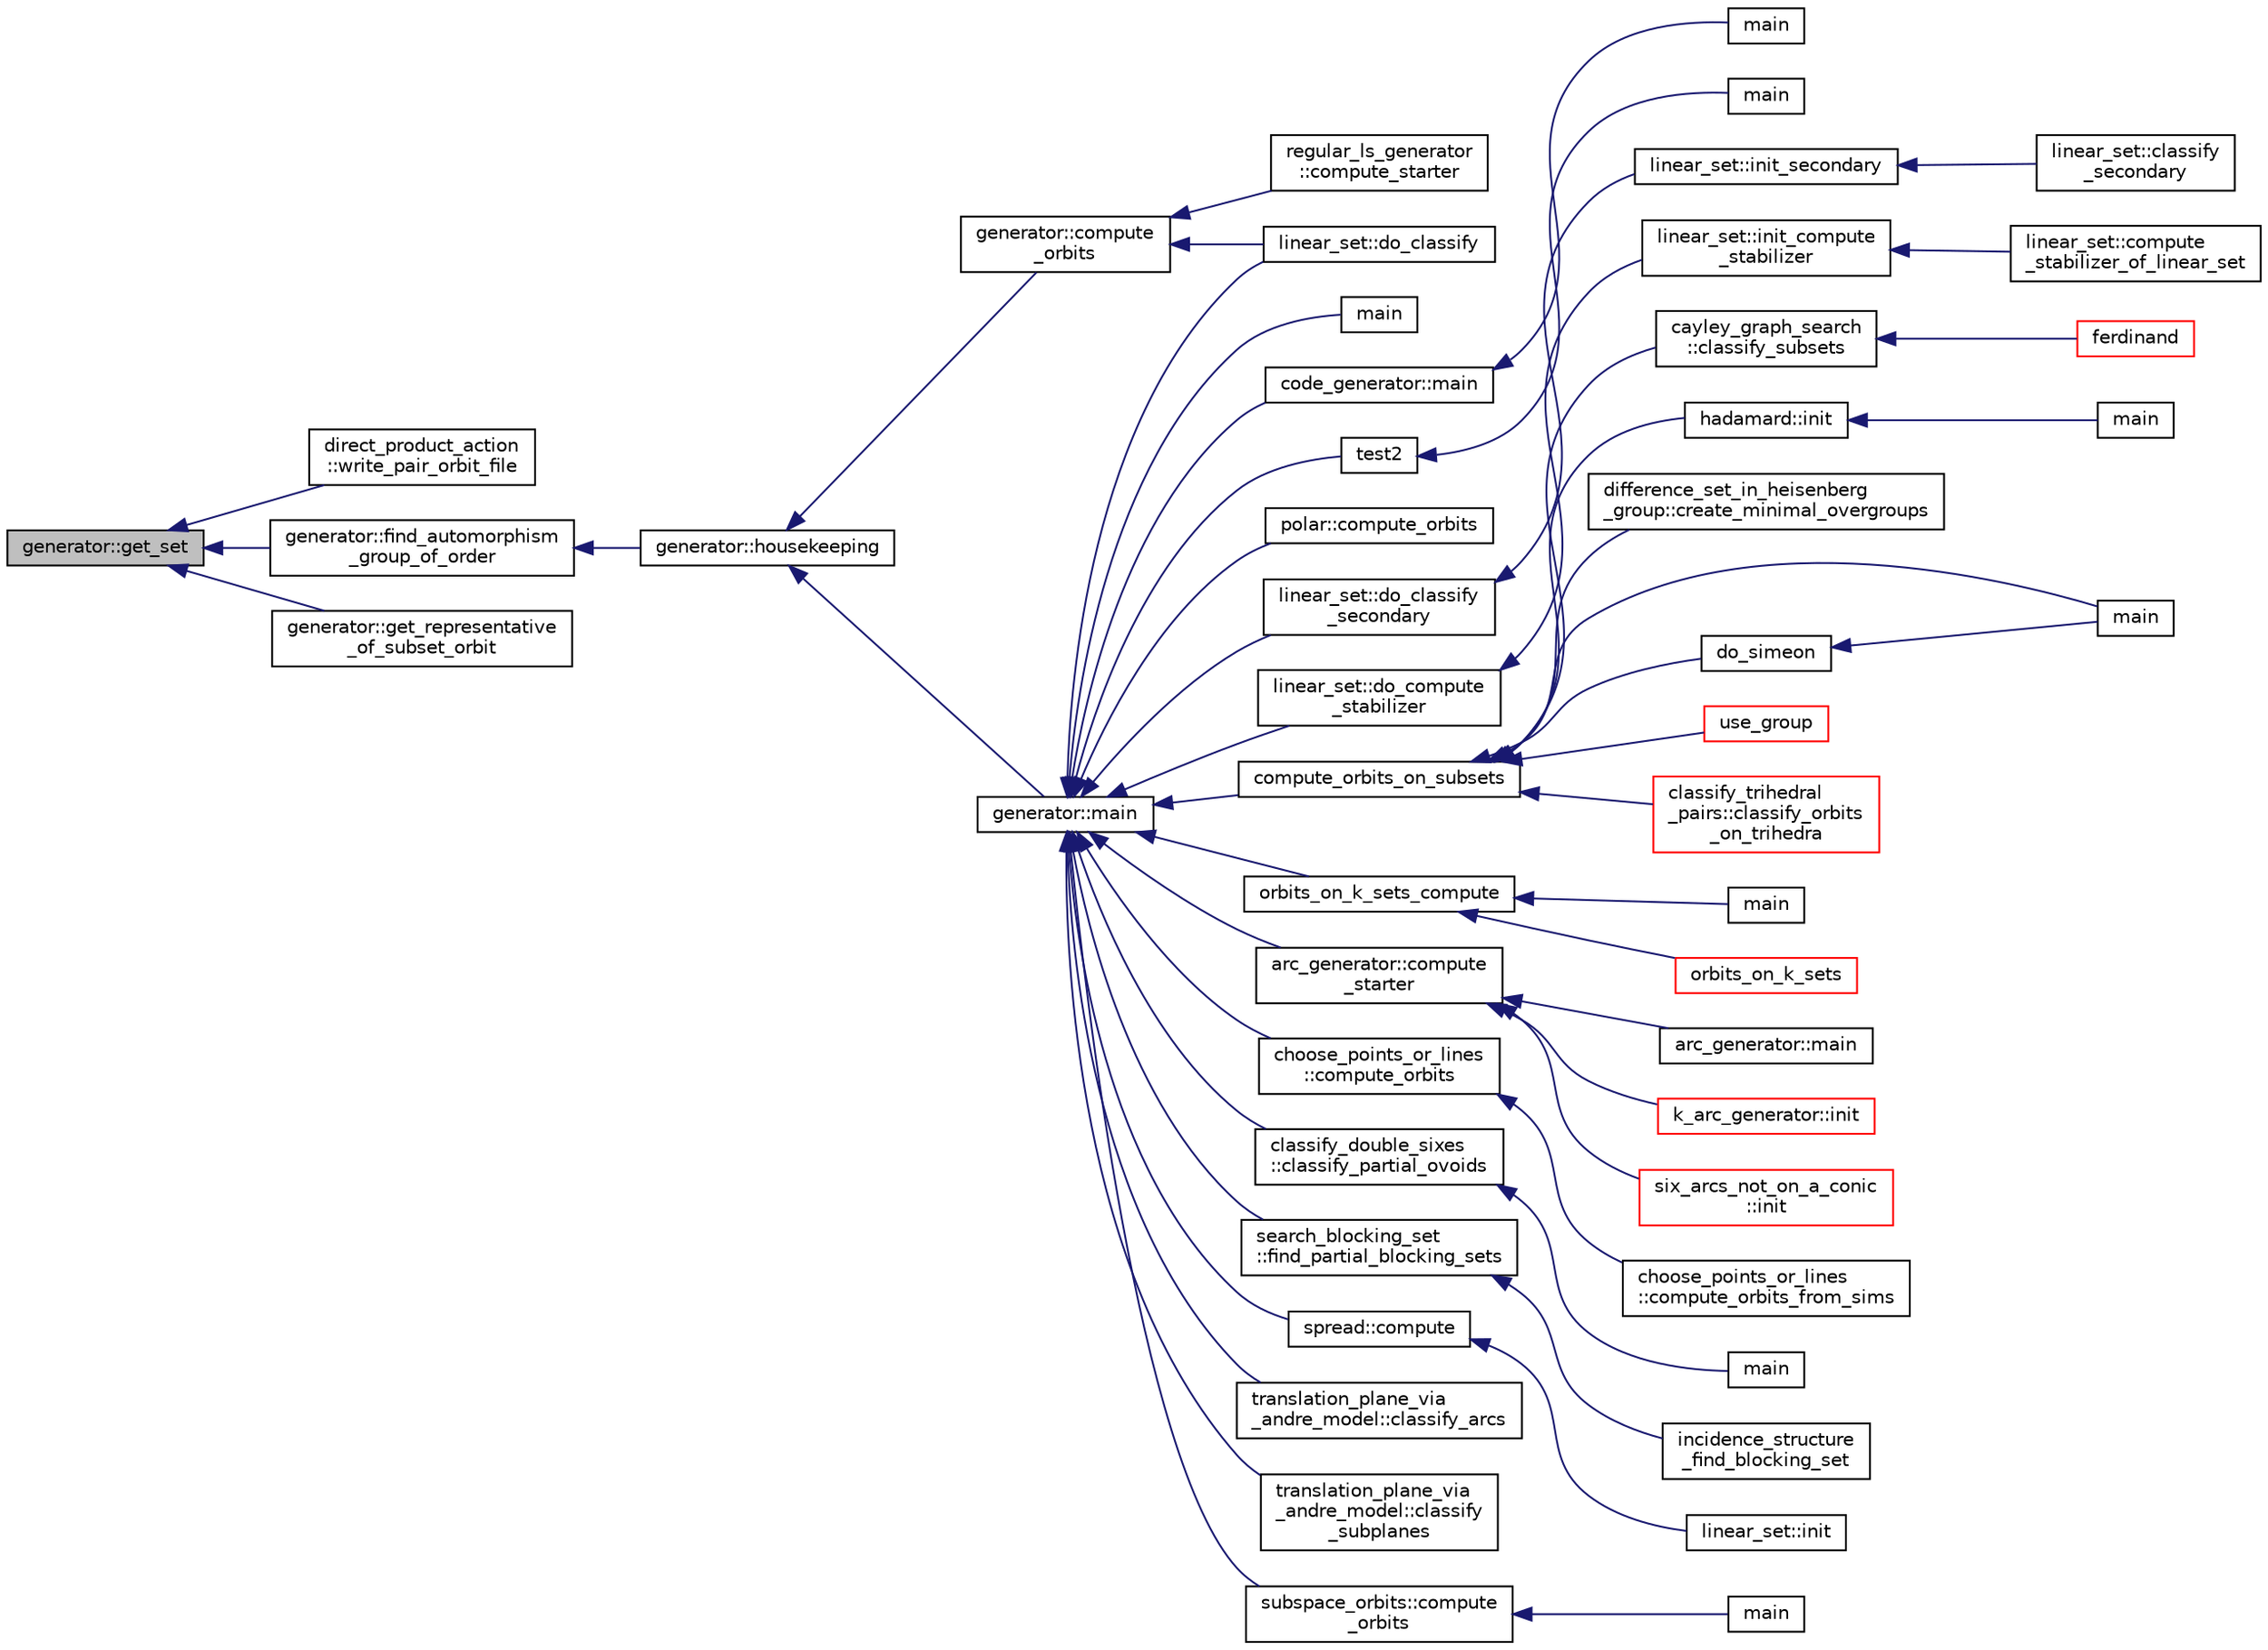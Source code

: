 digraph "generator::get_set"
{
  edge [fontname="Helvetica",fontsize="10",labelfontname="Helvetica",labelfontsize="10"];
  node [fontname="Helvetica",fontsize="10",shape=record];
  rankdir="LR";
  Node8874 [label="generator::get_set",height=0.2,width=0.4,color="black", fillcolor="grey75", style="filled", fontcolor="black"];
  Node8874 -> Node8875 [dir="back",color="midnightblue",fontsize="10",style="solid",fontname="Helvetica"];
  Node8875 [label="direct_product_action\l::write_pair_orbit_file",height=0.2,width=0.4,color="black", fillcolor="white", style="filled",URL="$d3/d78/classdirect__product__action.html#a951b8044b9fd77e31ab10cdde9e9f668"];
  Node8874 -> Node8876 [dir="back",color="midnightblue",fontsize="10",style="solid",fontname="Helvetica"];
  Node8876 [label="generator::find_automorphism\l_group_of_order",height=0.2,width=0.4,color="black", fillcolor="white", style="filled",URL="$d7/d73/classgenerator.html#a0e1112dc17485a838afe04b4d011a0df"];
  Node8876 -> Node8877 [dir="back",color="midnightblue",fontsize="10",style="solid",fontname="Helvetica"];
  Node8877 [label="generator::housekeeping",height=0.2,width=0.4,color="black", fillcolor="white", style="filled",URL="$d7/d73/classgenerator.html#aaf2bd92e8f74eb9fbc3244a6dde6f78c"];
  Node8877 -> Node8878 [dir="back",color="midnightblue",fontsize="10",style="solid",fontname="Helvetica"];
  Node8878 [label="generator::compute\l_orbits",height=0.2,width=0.4,color="black", fillcolor="white", style="filled",URL="$d7/d73/classgenerator.html#a23989bc20ecaaed39c4119c758367f40"];
  Node8878 -> Node8879 [dir="back",color="midnightblue",fontsize="10",style="solid",fontname="Helvetica"];
  Node8879 [label="regular_ls_generator\l::compute_starter",height=0.2,width=0.4,color="black", fillcolor="white", style="filled",URL="$d2/dd8/classregular__ls__generator.html#aa38907741058694a73194b02ceb4a53d"];
  Node8878 -> Node8880 [dir="back",color="midnightblue",fontsize="10",style="solid",fontname="Helvetica"];
  Node8880 [label="linear_set::do_classify",height=0.2,width=0.4,color="black", fillcolor="white", style="filled",URL="$dd/d86/classlinear__set.html#a3eb2dbce7fa8b71901dfc12f288ddd0c"];
  Node8877 -> Node8881 [dir="back",color="midnightblue",fontsize="10",style="solid",fontname="Helvetica"];
  Node8881 [label="generator::main",height=0.2,width=0.4,color="black", fillcolor="white", style="filled",URL="$d7/d73/classgenerator.html#a01abff8e9f231bf0d82e2e8e0061f242"];
  Node8881 -> Node8882 [dir="back",color="midnightblue",fontsize="10",style="solid",fontname="Helvetica"];
  Node8882 [label="main",height=0.2,width=0.4,color="black", fillcolor="white", style="filled",URL="$d2/d11/codes_8h.html#a217dbf8b442f20279ea00b898af96f52"];
  Node8881 -> Node8883 [dir="back",color="midnightblue",fontsize="10",style="solid",fontname="Helvetica"];
  Node8883 [label="code_generator::main",height=0.2,width=0.4,color="black", fillcolor="white", style="filled",URL="$db/d37/classcode__generator.html#ab3cf3a306e4032c2b471ac95321c599f"];
  Node8883 -> Node8884 [dir="back",color="midnightblue",fontsize="10",style="solid",fontname="Helvetica"];
  Node8884 [label="main",height=0.2,width=0.4,color="black", fillcolor="white", style="filled",URL="$d4/d4f/codes_8_c.html#a217dbf8b442f20279ea00b898af96f52"];
  Node8881 -> Node8885 [dir="back",color="midnightblue",fontsize="10",style="solid",fontname="Helvetica"];
  Node8885 [label="test2",height=0.2,width=0.4,color="black", fillcolor="white", style="filled",URL="$d9/db0/factor__space_8_c.html#a39d73a812e5fd8f1bc111e948368cb10"];
  Node8885 -> Node8886 [dir="back",color="midnightblue",fontsize="10",style="solid",fontname="Helvetica"];
  Node8886 [label="main",height=0.2,width=0.4,color="black", fillcolor="white", style="filled",URL="$d9/db0/factor__space_8_c.html#a3c04138a5bfe5d72780bb7e82a18e627"];
  Node8881 -> Node8887 [dir="back",color="midnightblue",fontsize="10",style="solid",fontname="Helvetica"];
  Node8887 [label="polar::compute_orbits",height=0.2,width=0.4,color="black", fillcolor="white", style="filled",URL="$da/d1c/classpolar.html#ac4c3c4f95d14c74ff4a3ec3f3479a1da"];
  Node8881 -> Node8880 [dir="back",color="midnightblue",fontsize="10",style="solid",fontname="Helvetica"];
  Node8881 -> Node8888 [dir="back",color="midnightblue",fontsize="10",style="solid",fontname="Helvetica"];
  Node8888 [label="linear_set::do_classify\l_secondary",height=0.2,width=0.4,color="black", fillcolor="white", style="filled",URL="$dd/d86/classlinear__set.html#a47eb7f9995f3343abd3bdfbf9a9a9162"];
  Node8888 -> Node8889 [dir="back",color="midnightblue",fontsize="10",style="solid",fontname="Helvetica"];
  Node8889 [label="linear_set::init_secondary",height=0.2,width=0.4,color="black", fillcolor="white", style="filled",URL="$dd/d86/classlinear__set.html#a7bf8cd7805559b5762921687a7c1ed97"];
  Node8889 -> Node8890 [dir="back",color="midnightblue",fontsize="10",style="solid",fontname="Helvetica"];
  Node8890 [label="linear_set::classify\l_secondary",height=0.2,width=0.4,color="black", fillcolor="white", style="filled",URL="$dd/d86/classlinear__set.html#a5d7659de855e20e2fa8e41e7aedcb1fc"];
  Node8881 -> Node8891 [dir="back",color="midnightblue",fontsize="10",style="solid",fontname="Helvetica"];
  Node8891 [label="linear_set::do_compute\l_stabilizer",height=0.2,width=0.4,color="black", fillcolor="white", style="filled",URL="$dd/d86/classlinear__set.html#ae8f58ded28fb5370f4459cca42b7463b"];
  Node8891 -> Node8892 [dir="back",color="midnightblue",fontsize="10",style="solid",fontname="Helvetica"];
  Node8892 [label="linear_set::init_compute\l_stabilizer",height=0.2,width=0.4,color="black", fillcolor="white", style="filled",URL="$dd/d86/classlinear__set.html#a0cc3eaec1896fdc977b62e94623b055b"];
  Node8892 -> Node8893 [dir="back",color="midnightblue",fontsize="10",style="solid",fontname="Helvetica"];
  Node8893 [label="linear_set::compute\l_stabilizer_of_linear_set",height=0.2,width=0.4,color="black", fillcolor="white", style="filled",URL="$dd/d86/classlinear__set.html#a098a133edfbaae0fd347a69c50bdbee2"];
  Node8881 -> Node8894 [dir="back",color="midnightblue",fontsize="10",style="solid",fontname="Helvetica"];
  Node8894 [label="compute_orbits_on_subsets",height=0.2,width=0.4,color="black", fillcolor="white", style="filled",URL="$d3/d35/snakes__and__ladders__global_8_c.html#af33697aede0480110b1227f727252637"];
  Node8894 -> Node8895 [dir="back",color="midnightblue",fontsize="10",style="solid",fontname="Helvetica"];
  Node8895 [label="cayley_graph_search\l::classify_subsets",height=0.2,width=0.4,color="black", fillcolor="white", style="filled",URL="$de/dae/classcayley__graph__search.html#a4cf8a90752e018a281481ac80ad52c4b"];
  Node8895 -> Node8896 [dir="back",color="midnightblue",fontsize="10",style="solid",fontname="Helvetica"];
  Node8896 [label="ferdinand",height=0.2,width=0.4,color="red", fillcolor="white", style="filled",URL="$da/df3/ferdinand_8_c.html#a322b57727d23cf5a0932f11c30ea18d9"];
  Node8894 -> Node8898 [dir="back",color="midnightblue",fontsize="10",style="solid",fontname="Helvetica"];
  Node8898 [label="hadamard::init",height=0.2,width=0.4,color="black", fillcolor="white", style="filled",URL="$d7/dbb/classhadamard.html#a16af359850b8bdd0d2a73e260d496c33"];
  Node8898 -> Node8899 [dir="back",color="midnightblue",fontsize="10",style="solid",fontname="Helvetica"];
  Node8899 [label="main",height=0.2,width=0.4,color="black", fillcolor="white", style="filled",URL="$dd/d1d/hadamard_8_c.html#a3c04138a5bfe5d72780bb7e82a18e627"];
  Node8894 -> Node8900 [dir="back",color="midnightblue",fontsize="10",style="solid",fontname="Helvetica"];
  Node8900 [label="difference_set_in_heisenberg\l_group::create_minimal_overgroups",height=0.2,width=0.4,color="black", fillcolor="white", style="filled",URL="$de/d8a/classdifference__set__in__heisenberg__group.html#a9bde5ad5da3ebaebf98fbfd3e8110b79"];
  Node8894 -> Node8901 [dir="back",color="midnightblue",fontsize="10",style="solid",fontname="Helvetica"];
  Node8901 [label="main",height=0.2,width=0.4,color="black", fillcolor="white", style="filled",URL="$d5/d13/simeon_8_c.html#ae66f6b31b5ad750f1fe042a706a4e3d4"];
  Node8894 -> Node8902 [dir="back",color="midnightblue",fontsize="10",style="solid",fontname="Helvetica"];
  Node8902 [label="do_simeon",height=0.2,width=0.4,color="black", fillcolor="white", style="filled",URL="$d5/d13/simeon_8_c.html#a36cf3f9cb484fa44da7a7dfcbe9385d0"];
  Node8902 -> Node8901 [dir="back",color="midnightblue",fontsize="10",style="solid",fontname="Helvetica"];
  Node8894 -> Node8903 [dir="back",color="midnightblue",fontsize="10",style="solid",fontname="Helvetica"];
  Node8903 [label="use_group",height=0.2,width=0.4,color="red", fillcolor="white", style="filled",URL="$d9/d9f/all__cliques_8_c.html#aba62531e97173264c39afe2c7857af31"];
  Node8894 -> Node8905 [dir="back",color="midnightblue",fontsize="10",style="solid",fontname="Helvetica"];
  Node8905 [label="classify_trihedral\l_pairs::classify_orbits\l_on_trihedra",height=0.2,width=0.4,color="red", fillcolor="white", style="filled",URL="$d1/d21/classclassify__trihedral__pairs.html#a99625621bfba4bb65b3d60304b306539"];
  Node8881 -> Node8912 [dir="back",color="midnightblue",fontsize="10",style="solid",fontname="Helvetica"];
  Node8912 [label="orbits_on_k_sets_compute",height=0.2,width=0.4,color="black", fillcolor="white", style="filled",URL="$d3/d35/snakes__and__ladders__global_8_c.html#a96743526b15703539d544499276aaa71"];
  Node8912 -> Node8913 [dir="back",color="midnightblue",fontsize="10",style="solid",fontname="Helvetica"];
  Node8913 [label="main",height=0.2,width=0.4,color="black", fillcolor="white", style="filled",URL="$d9/d5f/example__fano__plane_8_c.html#ae66f6b31b5ad750f1fe042a706a4e3d4"];
  Node8912 -> Node8914 [dir="back",color="midnightblue",fontsize="10",style="solid",fontname="Helvetica"];
  Node8914 [label="orbits_on_k_sets",height=0.2,width=0.4,color="red", fillcolor="white", style="filled",URL="$d3/d35/snakes__and__ladders__global_8_c.html#afe3d79116aa8b4d1a93d444a3a979b6e"];
  Node8881 -> Node8923 [dir="back",color="midnightblue",fontsize="10",style="solid",fontname="Helvetica"];
  Node8923 [label="arc_generator::compute\l_starter",height=0.2,width=0.4,color="black", fillcolor="white", style="filled",URL="$d4/d21/classarc__generator.html#aad1dcec3a1c302e743d574bd1ac857d9"];
  Node8923 -> Node8922 [dir="back",color="midnightblue",fontsize="10",style="solid",fontname="Helvetica"];
  Node8922 [label="arc_generator::main",height=0.2,width=0.4,color="black", fillcolor="white", style="filled",URL="$d4/d21/classarc__generator.html#ad80140b51b165dad1fe6ab232be7829a"];
  Node8923 -> Node8924 [dir="back",color="midnightblue",fontsize="10",style="solid",fontname="Helvetica"];
  Node8924 [label="k_arc_generator::init",height=0.2,width=0.4,color="red", fillcolor="white", style="filled",URL="$d6/dd8/classk__arc__generator.html#a6036d9f52ede9f8ca681505626b5361d"];
  Node8923 -> Node8926 [dir="back",color="midnightblue",fontsize="10",style="solid",fontname="Helvetica"];
  Node8926 [label="six_arcs_not_on_a_conic\l::init",height=0.2,width=0.4,color="red", fillcolor="white", style="filled",URL="$d8/de6/classsix__arcs__not__on__a__conic.html#a7a4d5cf8a098488729934cfa8a70944a"];
  Node8881 -> Node8928 [dir="back",color="midnightblue",fontsize="10",style="solid",fontname="Helvetica"];
  Node8928 [label="choose_points_or_lines\l::compute_orbits",height=0.2,width=0.4,color="black", fillcolor="white", style="filled",URL="$d6/d75/classchoose__points__or__lines.html#adc353e2d41dc8a39563322c8cdd85f61"];
  Node8928 -> Node8929 [dir="back",color="midnightblue",fontsize="10",style="solid",fontname="Helvetica"];
  Node8929 [label="choose_points_or_lines\l::compute_orbits_from_sims",height=0.2,width=0.4,color="black", fillcolor="white", style="filled",URL="$d6/d75/classchoose__points__or__lines.html#a4fcac2dadf459d7c75187a00a4bd64aa"];
  Node8881 -> Node8930 [dir="back",color="midnightblue",fontsize="10",style="solid",fontname="Helvetica"];
  Node8930 [label="classify_double_sixes\l::classify_partial_ovoids",height=0.2,width=0.4,color="black", fillcolor="white", style="filled",URL="$dd/d23/classclassify__double__sixes.html#a2253fca143a0e8a3e39655eb05668ae9"];
  Node8930 -> Node8931 [dir="back",color="midnightblue",fontsize="10",style="solid",fontname="Helvetica"];
  Node8931 [label="main",height=0.2,width=0.4,color="black", fillcolor="white", style="filled",URL="$df/df8/surface__classify_8_c.html#a217dbf8b442f20279ea00b898af96f52"];
  Node8881 -> Node8932 [dir="back",color="midnightblue",fontsize="10",style="solid",fontname="Helvetica"];
  Node8932 [label="search_blocking_set\l::find_partial_blocking_sets",height=0.2,width=0.4,color="black", fillcolor="white", style="filled",URL="$dc/d36/classsearch__blocking__set.html#ad3fdb3d356db75a02c406bc9d4e9e9b6"];
  Node8932 -> Node8933 [dir="back",color="midnightblue",fontsize="10",style="solid",fontname="Helvetica"];
  Node8933 [label="incidence_structure\l_find_blocking_set",height=0.2,width=0.4,color="black", fillcolor="white", style="filled",URL="$df/d74/tl__geometry_8h.html#a8e3d42d0018f8a804b9686b1c4951186"];
  Node8881 -> Node8934 [dir="back",color="midnightblue",fontsize="10",style="solid",fontname="Helvetica"];
  Node8934 [label="spread::compute",height=0.2,width=0.4,color="black", fillcolor="white", style="filled",URL="$da/dc1/classspread.html#a9674466d3e03b8dad79882299c638a21"];
  Node8934 -> Node8935 [dir="back",color="midnightblue",fontsize="10",style="solid",fontname="Helvetica"];
  Node8935 [label="linear_set::init",height=0.2,width=0.4,color="black", fillcolor="white", style="filled",URL="$dd/d86/classlinear__set.html#a7ab24e84423749047d5465cb15505475"];
  Node8881 -> Node8936 [dir="back",color="midnightblue",fontsize="10",style="solid",fontname="Helvetica"];
  Node8936 [label="translation_plane_via\l_andre_model::classify_arcs",height=0.2,width=0.4,color="black", fillcolor="white", style="filled",URL="$d1/dcc/classtranslation__plane__via__andre__model.html#ac8f002e812a8b152d41e806688601c5e"];
  Node8881 -> Node8937 [dir="back",color="midnightblue",fontsize="10",style="solid",fontname="Helvetica"];
  Node8937 [label="translation_plane_via\l_andre_model::classify\l_subplanes",height=0.2,width=0.4,color="black", fillcolor="white", style="filled",URL="$d1/dcc/classtranslation__plane__via__andre__model.html#a794fefa95f0a7f7b887133375988ee55"];
  Node8881 -> Node8938 [dir="back",color="midnightblue",fontsize="10",style="solid",fontname="Helvetica"];
  Node8938 [label="subspace_orbits::compute\l_orbits",height=0.2,width=0.4,color="black", fillcolor="white", style="filled",URL="$d2/d9f/classsubspace__orbits.html#a2778f8d49cde1675de1ef6acfe180b63"];
  Node8938 -> Node8939 [dir="back",color="midnightblue",fontsize="10",style="solid",fontname="Helvetica"];
  Node8939 [label="main",height=0.2,width=0.4,color="black", fillcolor="white", style="filled",URL="$da/dd5/subspace__orbits__main_8_c.html#a217dbf8b442f20279ea00b898af96f52"];
  Node8874 -> Node8940 [dir="back",color="midnightblue",fontsize="10",style="solid",fontname="Helvetica"];
  Node8940 [label="generator::get_representative\l_of_subset_orbit",height=0.2,width=0.4,color="black", fillcolor="white", style="filled",URL="$d7/d73/classgenerator.html#a2b7f5c003e3da5378b724698aa992d9a"];
}
